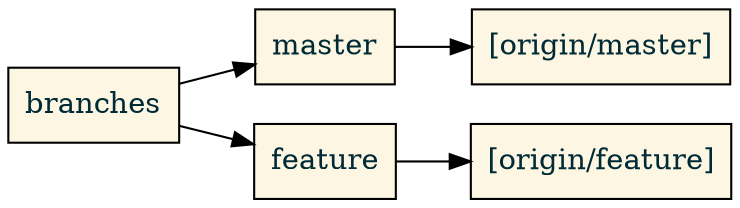 digraph tracking {
  // Defaults:
  graph [ layout=dot, rankdir=LR ];
  node  [ shape=record
        , style=filled
        , fontcolor="#002b36"
        , fillcolor="#fdf6e3"
        ];

  // Nodes:
  b  [label="branches"];
  m1 [label="master"];
  m2 [label="[origin/master]"];
  f1 [label="feature"];
  f2 [label="[origin/feature]"];

  // Connections:
  b -> m1 -> m2;
  b -> f1 -> f2;
}
